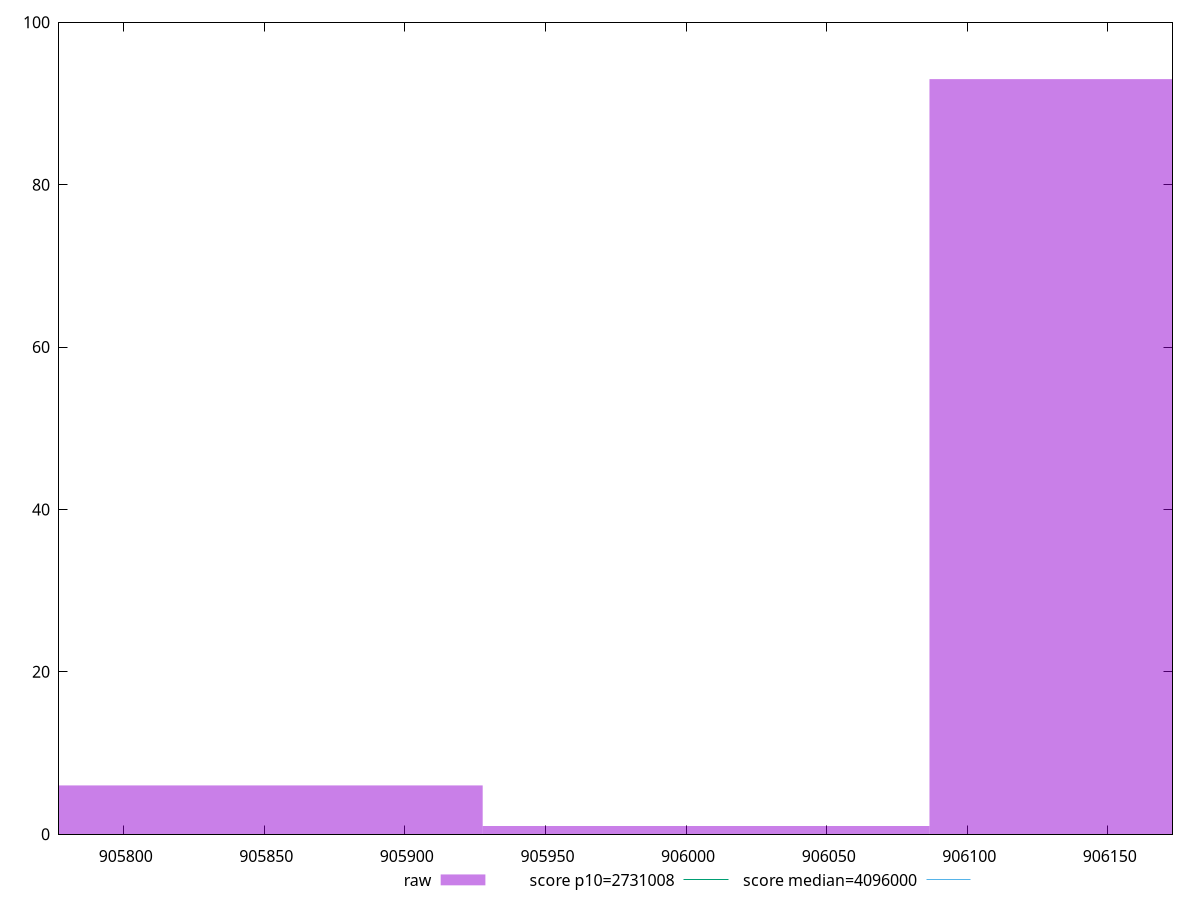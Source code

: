 reset

$raw <<EOF
906166.0162680296 93
906007.1234017719 1
905848.2305355141 6
EOF

set key outside below
set boxwidth 158.89286625776427
set xrange [905777:906173]
set yrange [0:100]
set trange [0:100]
set style fill transparent solid 0.5 noborder

set parametric
set terminal svg size 640, 490 enhanced background rgb 'white'
set output "reports/report_00033_2021-03-01T14-23-16.841Z/total-byte-weight/samples/astro-inner/raw/histogram.svg"

plot $raw title "raw" with boxes, \
     2731008,t title "score p10=2731008", \
     4096000,t title "score median=4096000"

reset
